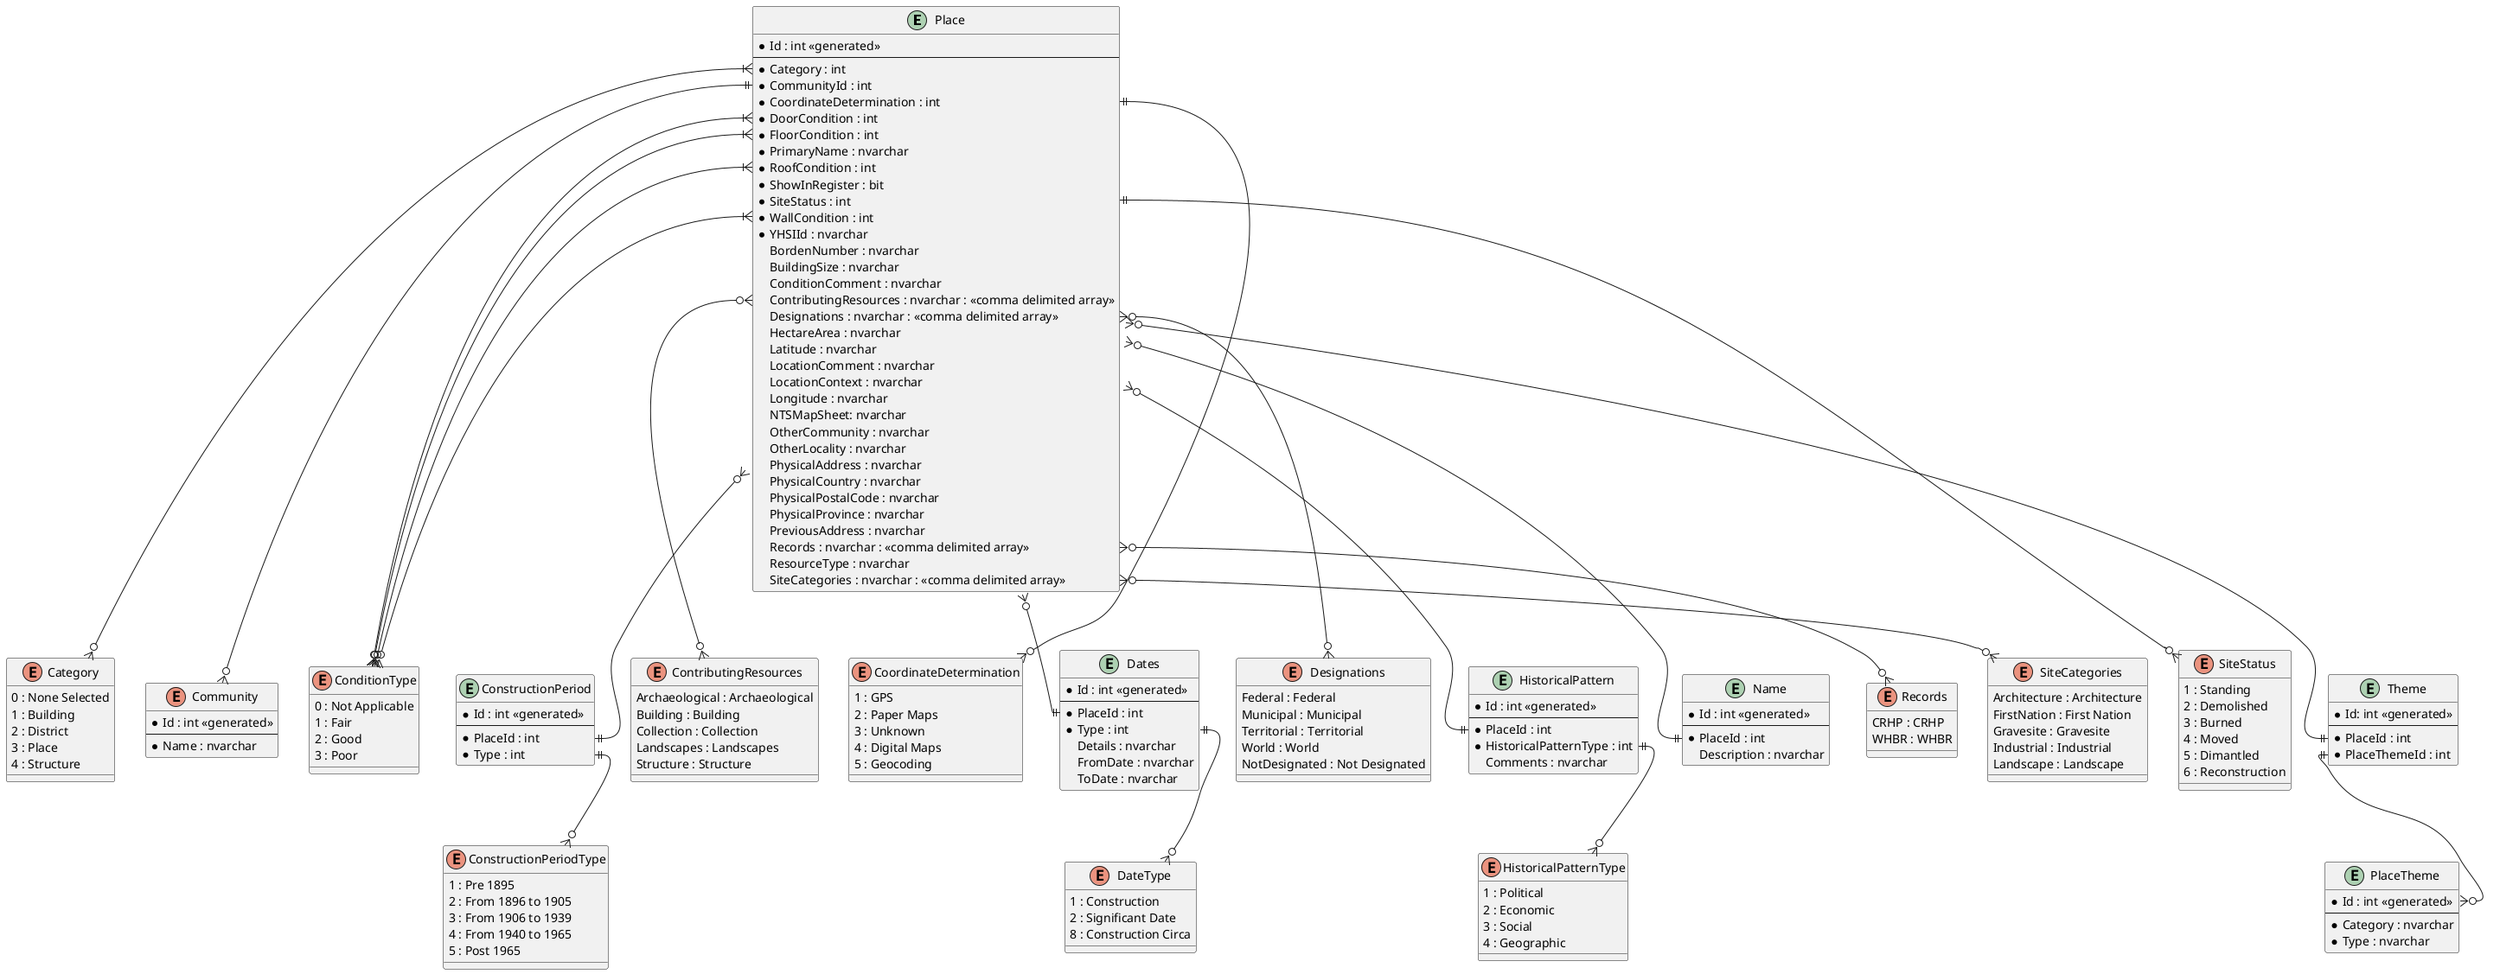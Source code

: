 @startuml

entity Place {
  * Id : int <<generated>>
  --
  * Category : int
  * CommunityId : int
  * CoordinateDetermination : int
  * DoorCondition : int
  * FloorCondition : int
  * PrimaryName : nvarchar
  * RoofCondition : int
  * ShowInRegister : bit
  * SiteStatus : int
  * WallCondition : int
  * YHSIId : nvarchar
  BordenNumber : nvarchar
  BuildingSize : nvarchar
  ConditionComment : nvarchar
  ContributingResources : nvarchar : <<comma delimited array>>
  Designations : nvarchar : <<comma delimited array>>
  HectareArea : nvarchar
  Latitude : nvarchar
  LocationComment : nvarchar
  LocationContext : nvarchar
  Longitude : nvarchar
  NTSMapSheet: nvarchar
  OtherCommunity : nvarchar
  OtherLocality : nvarchar
  PhysicalAddress : nvarchar
  PhysicalCountry : nvarchar
  PhysicalPostalCode : nvarchar
  PhysicalProvince : nvarchar
  PreviousAddress : nvarchar
  Records : nvarchar : <<comma delimited array>>
  ResourceType : nvarchar
  SiteCategories : nvarchar : <<comma delimited array>>
}

enum Category {
  0 : None Selected
  1 : Building
  2 : District
  3 : Place
  4 : Structure
}

enum Community {
  * Id : int <<generated>>
  --
  * Name : nvarchar
}

enum ConditionType {
  0 : Not Applicable
  1 : Fair
  2 : Good
  3 : Poor
}

entity ConstructionPeriod {
  * Id : int <<generated>>
  --
  * PlaceId : int
  * Type : int
}

enum ConstructionPeriodType {
  1 : Pre 1895
  2 : From 1896 to 1905
  3 : From 1906 to 1939
  4 : From 1940 to 1965
  5 : Post 1965
}

enum ContributingResources {
  Archaeological : Archaeological
  Building : Building
  Collection : Collection
  Landscapes : Landscapes
  Structure : Structure
}

enum CoordinateDetermination {
  1 : GPS
  2 : Paper Maps
  3 : Unknown
  4 : Digital Maps
  5 : Geocoding
}

entity Dates {
  * Id : int <<generated>>
  --
  * PlaceId : int
  * Type : int
  Details : nvarchar
  FromDate : nvarchar
  ToDate : nvarchar
}

enum DateType {
  1 : Construction
  2 : Significant Date
  8 : Construction Circa
}

enum Designations {
  Federal : Federal
  Municipal : Municipal
  Territorial : Territorial
  World : World
  NotDesignated : Not Designated
}

entity HistoricalPattern {
  * Id : int <<generated>>
  --
  * PlaceId : int
  * HistoricalPatternType : int
  Comments : nvarchar
}

enum HistoricalPatternType {
  1 : Political
  2 : Economic
  3 : Social
  4 : Geographic
}

entity Name {
  * Id : int <<generated>>
  --
  * PlaceId : int
  Description : nvarchar
}

entity PlaceTheme {
  * Id : int <<generated>>
  --
  * Category : nvarchar
  * Type : nvarchar
}

enum Records {
  CRHP : CRHP
  WHBR : WHBR
}

enum SiteCategories {
  Architecture : Architecture
  FirstNation : First Nation
  Gravesite : Gravesite
  Industrial : Industrial
  Landscape : Landscape
}

enum SiteStatus {
  1 : Standing
  2 : Demolished
  3 : Burned
  4 : Moved
  5 : Dimantled
  6 : Reconstruction
}

entity Theme {
  * Id: int <<generated>>
  --
  * PlaceId : int
  * PlaceThemeId : int
}

Place::Category }|--o{ Category
Place::CommunityId ||--o{ Community
Place::DoorCondition }|--o{ ConditionType
Place::FloorCondition }|--o{ ConditionType
Place::RoofCondition }|--o{ ConditionType
Place::WallCondition }|--o{ ConditionType
Place }o--|| ConstructionPeriod::PlaceId
Place::ContributingResources }o--o{ ContributingResources
Place::CoordinateDetermination ||--o{ CoordinateDetermination
Place }o--|| Dates::PlaceId
Place::Designations }o--o{ Designations
Place }o--|| HistoricalPattern::PlaceId
Place }o--|| Name::PlaceId
Place::Records }o--o{ Records
Place::SiteCategories }o--o{ SiteCategories
Place::SiteStatus ||--o{ SiteStatus
Place }o--|| Theme::PlaceId
ConstructionPeriod::Type ||--o{ ConstructionPeriodType
Dates::Type ||--o{ DateType
HistoricalPattern::HistoricalPatternType ||--o{ HistoricalPatternType
Theme::PlaceThemeId ||--o{ PlaceTheme::Id

@enduml
